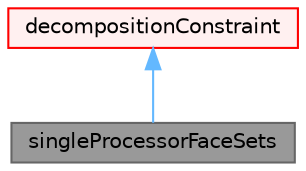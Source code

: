digraph "singleProcessorFaceSets"
{
 // LATEX_PDF_SIZE
  bgcolor="transparent";
  edge [fontname=Helvetica,fontsize=10,labelfontname=Helvetica,labelfontsize=10];
  node [fontname=Helvetica,fontsize=10,shape=box,height=0.2,width=0.4];
  Node1 [id="Node000001",label="singleProcessorFaceSets",height=0.2,width=0.4,color="gray40", fillcolor="grey60", style="filled", fontcolor="black",tooltip="Constraint to keep all cells connected to face or point of faceSet on a single processor."];
  Node2 -> Node1 [id="edge1_Node000001_Node000002",dir="back",color="steelblue1",style="solid",tooltip=" "];
  Node2 [id="Node000002",label="decompositionConstraint",height=0.2,width=0.4,color="red", fillcolor="#FFF0F0", style="filled",URL="$classFoam_1_1decompositionConstraint.html",tooltip="Abstract class for handling decomposition constraints."];
}
